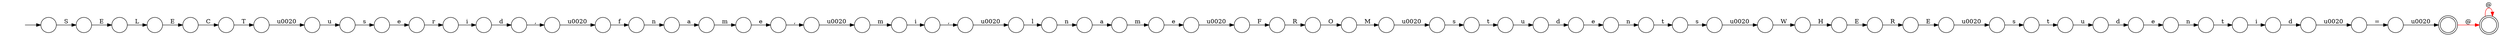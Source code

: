 digraph Automaton {
  rankdir = LR;
  0 [shape=circle,label=""];
  0 -> 21 [label="\u0020"]
  1 [shape=circle,label=""];
  1 -> 28 [label="t"]
  2 [shape=circle,label=""];
  2 -> 35 [label="\u0020"]
  3 [shape=circle,label=""];
  3 -> 41 [label="e"]
  4 [shape=circle,label=""];
  4 -> 8 [label="m"]
  5 [shape=circle,label=""];
  5 -> 62 [label="f"]
  6 [shape=circle,label=""];
  6 -> 14 [label="t"]
  7 [shape=circle,label=""];
  7 -> 64 [label="m"]
  8 [shape=circle,label=""];
  8 -> 25 [label="e"]
  9 [shape=circle,label=""];
  9 -> 13 [label="L"]
  10 [shape=circle,label=""];
  10 -> 11 [label="\u0020"]
  11 [shape=circle,label=""];
  11 -> 36 [label="F"]
  12 [shape=circle,label=""];
  12 -> 3 [label="d"]
  13 [shape=circle,label=""];
  13 -> 17 [label="E"]
  14 [shape=circle,label=""];
  14 -> 63 [label="u"]
  15 [shape=circle,label=""];
  15 -> 19 [label="u"]
  16 [shape=circle,label=""];
  16 -> 58 [label="O"]
  17 [shape=circle,label=""];
  17 -> 52 [label="C"]
  18 [shape=circle,label=""];
  18 -> 9 [label="E"]
  19 [shape=circle,label=""];
  19 -> 50 [label="s"]
  20 [shape=circle,label=""];
  20 -> 29 [label="i"]
  21 [shape=doublecircle,label=""];
  21 -> 43 [label="@",color=red]
  22 [shape=circle,label=""];
  22 -> 37 [label="E"]
  23 [shape=circle,label=""];
  23 -> 0 [label="="]
  24 [shape=circle,label=""];
  24 -> 53 [label="s"]
  25 [shape=circle,label=""];
  25 -> 46 [label=","]
  26 [shape=circle,label=""];
  26 -> 12 [label="u"]
  27 [shape=circle,label=""];
  27 -> 30 [label="m"]
  28 [shape=circle,label=""];
  28 -> 51 [label="i"]
  29 [shape=circle,label=""];
  29 -> 60 [label="d"]
  30 [shape=circle,label=""];
  30 -> 10 [label="e"]
  31 [shape=circle,label=""];
  31 -> 40 [label="\u0020"]
  32 [shape=circle,label=""];
  32 -> 44 [label="n"]
  33 [shape=circle,label=""];
  33 -> 32 [label="e"]
  34 [shape=circle,label=""];
  34 -> 2 [label=","]
  35 [shape=circle,label=""];
  35 -> 54 [label="l"]
  36 [shape=circle,label=""];
  36 -> 16 [label="R"]
  37 [shape=circle,label=""];
  37 -> 47 [label="R"]
  38 [shape=circle,label=""];
  38 -> 15 [label="\u0020"]
  39 [shape=circle,label=""];
  39 -> 31 [label="s"]
  40 [shape=circle,label=""];
  40 -> 45 [label="W"]
  41 [shape=circle,label=""];
  41 -> 1 [label="n"]
  42 [shape=circle,label=""];
  42 -> 23 [label="\u0020"]
  43 [shape=doublecircle,label=""];
  43 -> 43 [label="@",color=red]
  44 [shape=circle,label=""];
  44 -> 39 [label="t"]
  45 [shape=circle,label=""];
  45 -> 22 [label="H"]
  46 [shape=circle,label=""];
  46 -> 7 [label="\u0020"]
  47 [shape=circle,label=""];
  47 -> 57 [label="E"]
  48 [shape=circle,label=""];
  48 -> 27 [label="a"]
  49 [shape=circle,label=""];
  49 -> 4 [label="a"]
  50 [shape=circle,label=""];
  50 -> 59 [label="e"]
  51 [shape=circle,label=""];
  51 -> 42 [label="d"]
  52 [shape=circle,label=""];
  52 -> 38 [label="T"]
  53 [shape=circle,label=""];
  53 -> 26 [label="t"]
  54 [shape=circle,label=""];
  54 -> 48 [label="n"]
  55 [shape=circle,label=""];
  55 -> 6 [label="s"]
  56 [shape=circle,label=""];
  56 -> 5 [label="\u0020"]
  57 [shape=circle,label=""];
  57 -> 24 [label="\u0020"]
  58 [shape=circle,label=""];
  58 -> 61 [label="M"]
  59 [shape=circle,label=""];
  59 -> 20 [label="r"]
  60 [shape=circle,label=""];
  60 -> 56 [label=","]
  61 [shape=circle,label=""];
  61 -> 55 [label="\u0020"]
  62 [shape=circle,label=""];
  62 -> 49 [label="n"]
  63 [shape=circle,label=""];
  63 -> 33 [label="d"]
  64 [shape=circle,label=""];
  64 -> 34 [label="i"]
  65 [shape=circle,label=""];
  initial [shape=plaintext,label=""];
  initial -> 65
  65 -> 18 [label="S"]
}
